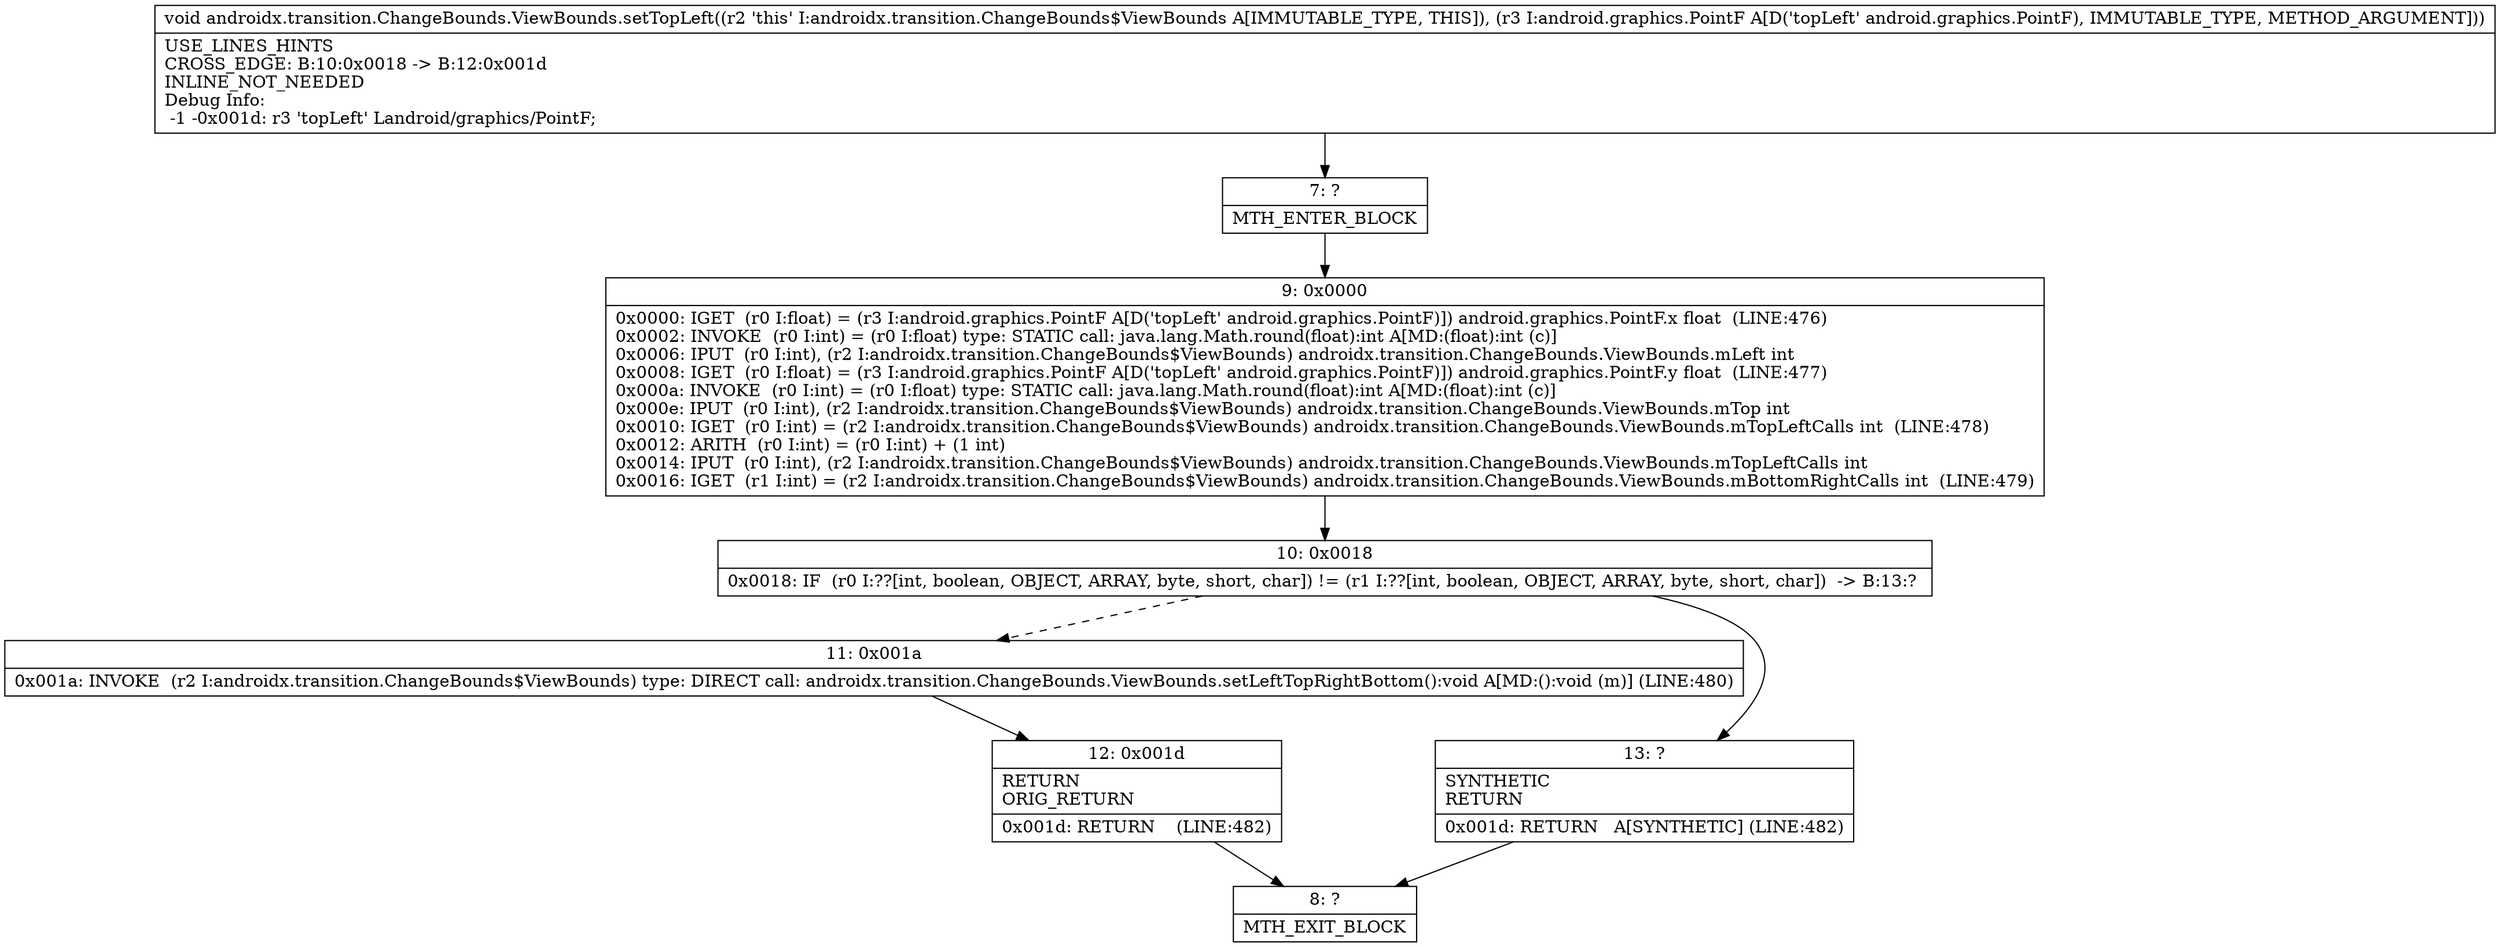 digraph "CFG forandroidx.transition.ChangeBounds.ViewBounds.setTopLeft(Landroid\/graphics\/PointF;)V" {
Node_7 [shape=record,label="{7\:\ ?|MTH_ENTER_BLOCK\l}"];
Node_9 [shape=record,label="{9\:\ 0x0000|0x0000: IGET  (r0 I:float) = (r3 I:android.graphics.PointF A[D('topLeft' android.graphics.PointF)]) android.graphics.PointF.x float  (LINE:476)\l0x0002: INVOKE  (r0 I:int) = (r0 I:float) type: STATIC call: java.lang.Math.round(float):int A[MD:(float):int (c)]\l0x0006: IPUT  (r0 I:int), (r2 I:androidx.transition.ChangeBounds$ViewBounds) androidx.transition.ChangeBounds.ViewBounds.mLeft int \l0x0008: IGET  (r0 I:float) = (r3 I:android.graphics.PointF A[D('topLeft' android.graphics.PointF)]) android.graphics.PointF.y float  (LINE:477)\l0x000a: INVOKE  (r0 I:int) = (r0 I:float) type: STATIC call: java.lang.Math.round(float):int A[MD:(float):int (c)]\l0x000e: IPUT  (r0 I:int), (r2 I:androidx.transition.ChangeBounds$ViewBounds) androidx.transition.ChangeBounds.ViewBounds.mTop int \l0x0010: IGET  (r0 I:int) = (r2 I:androidx.transition.ChangeBounds$ViewBounds) androidx.transition.ChangeBounds.ViewBounds.mTopLeftCalls int  (LINE:478)\l0x0012: ARITH  (r0 I:int) = (r0 I:int) + (1 int) \l0x0014: IPUT  (r0 I:int), (r2 I:androidx.transition.ChangeBounds$ViewBounds) androidx.transition.ChangeBounds.ViewBounds.mTopLeftCalls int \l0x0016: IGET  (r1 I:int) = (r2 I:androidx.transition.ChangeBounds$ViewBounds) androidx.transition.ChangeBounds.ViewBounds.mBottomRightCalls int  (LINE:479)\l}"];
Node_10 [shape=record,label="{10\:\ 0x0018|0x0018: IF  (r0 I:??[int, boolean, OBJECT, ARRAY, byte, short, char]) != (r1 I:??[int, boolean, OBJECT, ARRAY, byte, short, char])  \-\> B:13:? \l}"];
Node_11 [shape=record,label="{11\:\ 0x001a|0x001a: INVOKE  (r2 I:androidx.transition.ChangeBounds$ViewBounds) type: DIRECT call: androidx.transition.ChangeBounds.ViewBounds.setLeftTopRightBottom():void A[MD:():void (m)] (LINE:480)\l}"];
Node_12 [shape=record,label="{12\:\ 0x001d|RETURN\lORIG_RETURN\l|0x001d: RETURN    (LINE:482)\l}"];
Node_8 [shape=record,label="{8\:\ ?|MTH_EXIT_BLOCK\l}"];
Node_13 [shape=record,label="{13\:\ ?|SYNTHETIC\lRETURN\l|0x001d: RETURN   A[SYNTHETIC] (LINE:482)\l}"];
MethodNode[shape=record,label="{void androidx.transition.ChangeBounds.ViewBounds.setTopLeft((r2 'this' I:androidx.transition.ChangeBounds$ViewBounds A[IMMUTABLE_TYPE, THIS]), (r3 I:android.graphics.PointF A[D('topLeft' android.graphics.PointF), IMMUTABLE_TYPE, METHOD_ARGUMENT]))  | USE_LINES_HINTS\lCROSS_EDGE: B:10:0x0018 \-\> B:12:0x001d\lINLINE_NOT_NEEDED\lDebug Info:\l  \-1 \-0x001d: r3 'topLeft' Landroid\/graphics\/PointF;\l}"];
MethodNode -> Node_7;Node_7 -> Node_9;
Node_9 -> Node_10;
Node_10 -> Node_11[style=dashed];
Node_10 -> Node_13;
Node_11 -> Node_12;
Node_12 -> Node_8;
Node_13 -> Node_8;
}

